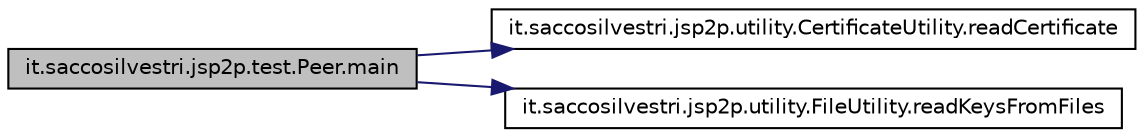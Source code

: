 digraph G
{
  edge [fontname="Helvetica",fontsize="10",labelfontname="Helvetica",labelfontsize="10"];
  node [fontname="Helvetica",fontsize="10",shape=record];
  rankdir="LR";
  Node1 [label="it.saccosilvestri.jsp2p.test.Peer.main",height=0.2,width=0.4,color="black", fillcolor="grey75", style="filled" fontcolor="black"];
  Node1 -> Node2 [color="midnightblue",fontsize="10",style="solid",fontname="Helvetica"];
  Node2 [label="it.saccosilvestri.jsp2p.utility.CertificateUtility.readCertificate",height=0.2,width=0.4,color="black", fillcolor="white", style="filled",URL="$classit_1_1saccosilvestri_1_1jsp2p_1_1utility_1_1_certificate_utility.html#a1c8be1d0f9e0fbf8950243396e5c9405",tooltip="Legge da file un certificato."];
  Node1 -> Node3 [color="midnightblue",fontsize="10",style="solid",fontname="Helvetica"];
  Node3 [label="it.saccosilvestri.jsp2p.utility.FileUtility.readKeysFromFiles",height=0.2,width=0.4,color="black", fillcolor="white", style="filled",URL="$classit_1_1saccosilvestri_1_1jsp2p_1_1utility_1_1_file_utility.html#ae623758a16014c060c21b22113b767d4",tooltip="Recupera chiave pubblica e privata da un file."];
}
